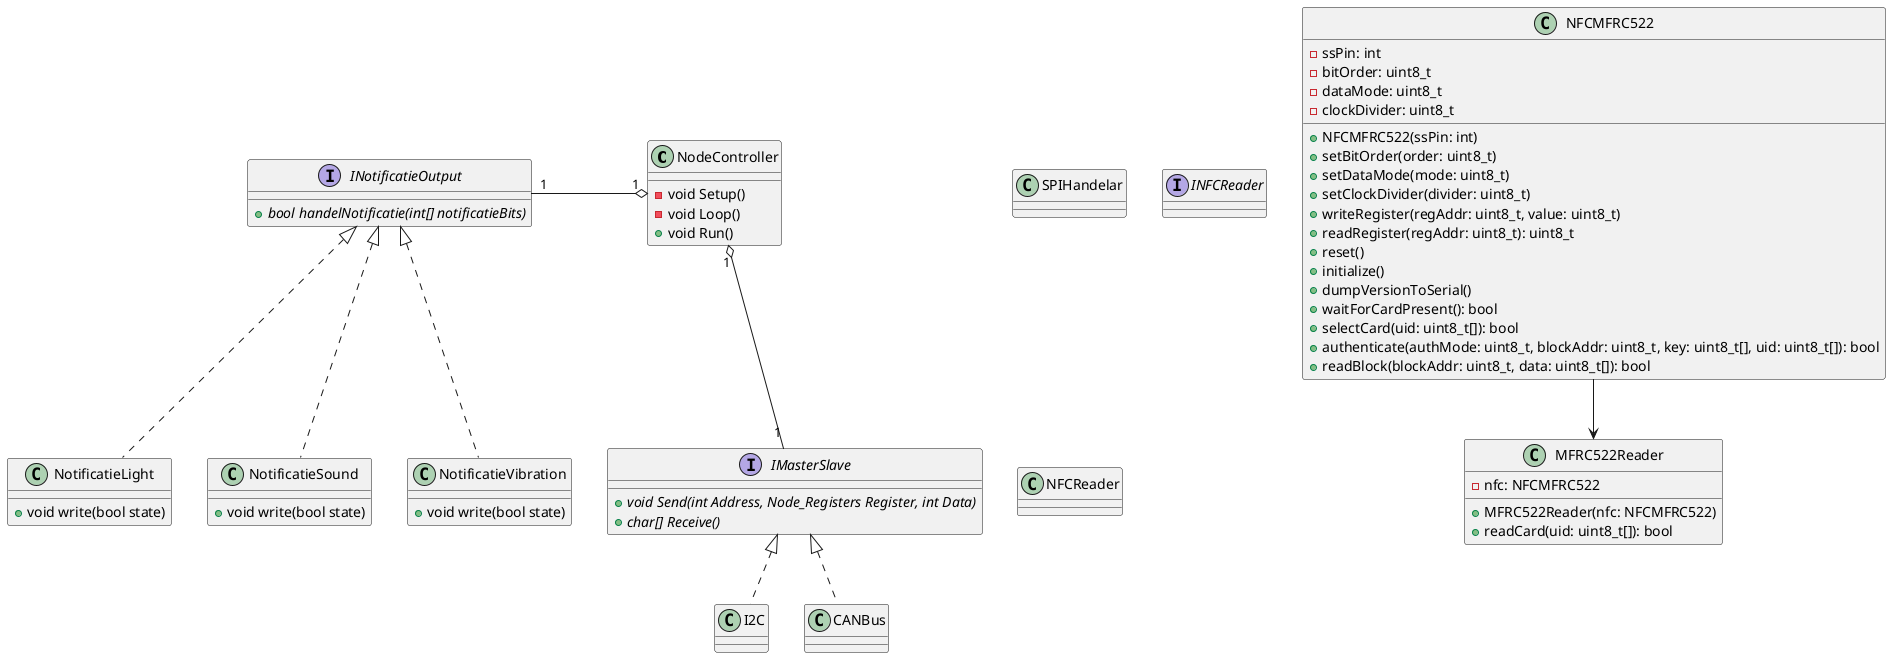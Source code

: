 @startuml

Class NodeController
{
    {method} - void Setup()
    {method} - void Loop()
    {method} + void Run()
}

class SPIHandelar
{

}

Interface INFCReader
{

}

class NFCReader
{

}

Interface IMasterSlave
{
    {abstract} + void Send(int Address, Node_Registers Register, int Data)
    {abstract} + char[] Receive()
}

Interface INotificatieOutput
{
    {abstract} + bool handelNotificatie(int[] notificatieBits)
}

class NotificatieLight
{
    {method} + void write(bool state)
}
class NotificatieSound
{
    {method} + void write(bool state)
}
class NotificatieVibration
{
    {method} + void write(bool state)
}

NodeController "1" o-left- "1" INotificatieOutput
NodeController "1" o-- "1" IMasterSlave

INotificatieOutput <|.. NotificatieLight
INotificatieOutput <|.. NotificatieSound
INotificatieOutput <|.. NotificatieVibration

IMasterSlave <|.. I2C
IMasterSlave <|.. CANBus

class NFCMFRC522 {
    -ssPin: int
    -bitOrder: uint8_t
    -dataMode: uint8_t
    -clockDivider: uint8_t

    +NFCMFRC522(ssPin: int)
    +setBitOrder(order: uint8_t)
    +setDataMode(mode: uint8_t)
    +setClockDivider(divider: uint8_t)
    +writeRegister(regAddr: uint8_t, value: uint8_t)
    +readRegister(regAddr: uint8_t): uint8_t
    +reset()
    +initialize()
    +dumpVersionToSerial()
    +waitForCardPresent(): bool
    +selectCard(uid: uint8_t[]): bool
    +authenticate(authMode: uint8_t, blockAddr: uint8_t, key: uint8_t[], uid: uint8_t[]): bool
    +readBlock(blockAddr: uint8_t, data: uint8_t[]): bool
}

class MFRC522Reader {
    -nfc: NFCMFRC522

    +MFRC522Reader(nfc: NFCMFRC522)
    +readCard(uid: uint8_t[]): bool
}

NFCMFRC522 --> MFRC522Reader

@enduml